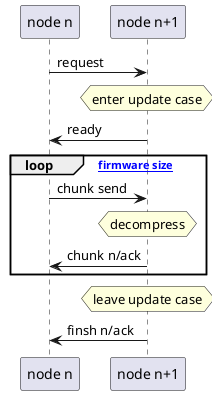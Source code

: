 @startuml UpdateProcedure
"node n" -> "node n+1" : request
hnote over "node n+1": enter update case
    "node n" <- "node n+1" : ready
    loop [individual firmware size]
        "node n" -> "node n+1" : chunk send
        hnote over "node n+1": decompress
        "node n" <- "node n+1" : chunk n/ack
    end
hnote over "node n+1": leave update case
"node n" <- "node n+1" : finsh n/ack
@enduml